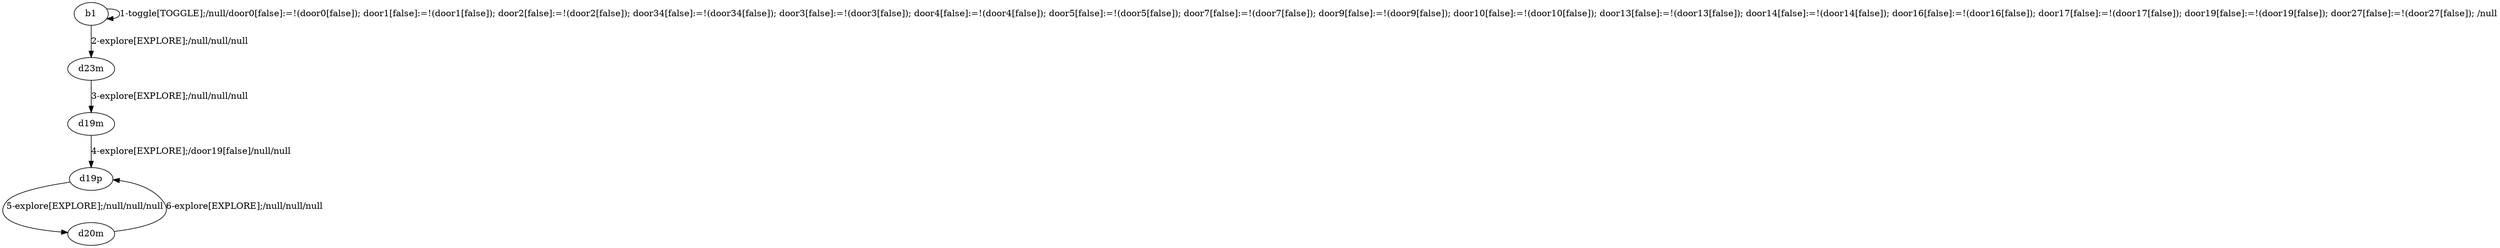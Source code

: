 # Total number of goals covered by this test: 2
# d20m --> d19p
# d19p --> d20m

digraph g {
"b1" -> "b1" [label = "1-toggle[TOGGLE];/null/door0[false]:=!(door0[false]); door1[false]:=!(door1[false]); door2[false]:=!(door2[false]); door34[false]:=!(door34[false]); door3[false]:=!(door3[false]); door4[false]:=!(door4[false]); door5[false]:=!(door5[false]); door7[false]:=!(door7[false]); door9[false]:=!(door9[false]); door10[false]:=!(door10[false]); door13[false]:=!(door13[false]); door14[false]:=!(door14[false]); door16[false]:=!(door16[false]); door17[false]:=!(door17[false]); door19[false]:=!(door19[false]); door27[false]:=!(door27[false]); /null"];
"b1" -> "d23m" [label = "2-explore[EXPLORE];/null/null/null"];
"d23m" -> "d19m" [label = "3-explore[EXPLORE];/null/null/null"];
"d19m" -> "d19p" [label = "4-explore[EXPLORE];/door19[false]/null/null"];
"d19p" -> "d20m" [label = "5-explore[EXPLORE];/null/null/null"];
"d20m" -> "d19p" [label = "6-explore[EXPLORE];/null/null/null"];
}